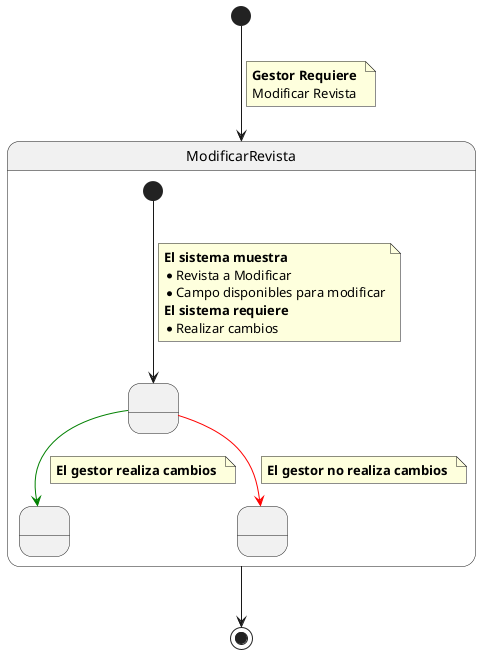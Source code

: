@startuml Detalle Caso de Uso Modificar Revista

State ModificarRevista {

    State  " " as vacio  
    State  " " as vacio2  
    State  " " as vacio3 

    [*] ---> vacio
    note on link
        **El sistema muestra **
        *Revista a Modificar
        *Campo disponibles para modificar
        **El sistema requiere **
        * Realizar cambios
    end note

    vacio -[#Green]-> vacio2
    note on link
        **El gestor realiza cambios **
    end note

    vacio -[#Red]-> vacio3
    note on link
        **El gestor no realiza cambios **
    end note


}

[*] --> ModificarRevista
note on link
    **Gestor Requiere **
    Modificar Revista
end note

ModificarRevista --> [*]

@enduml